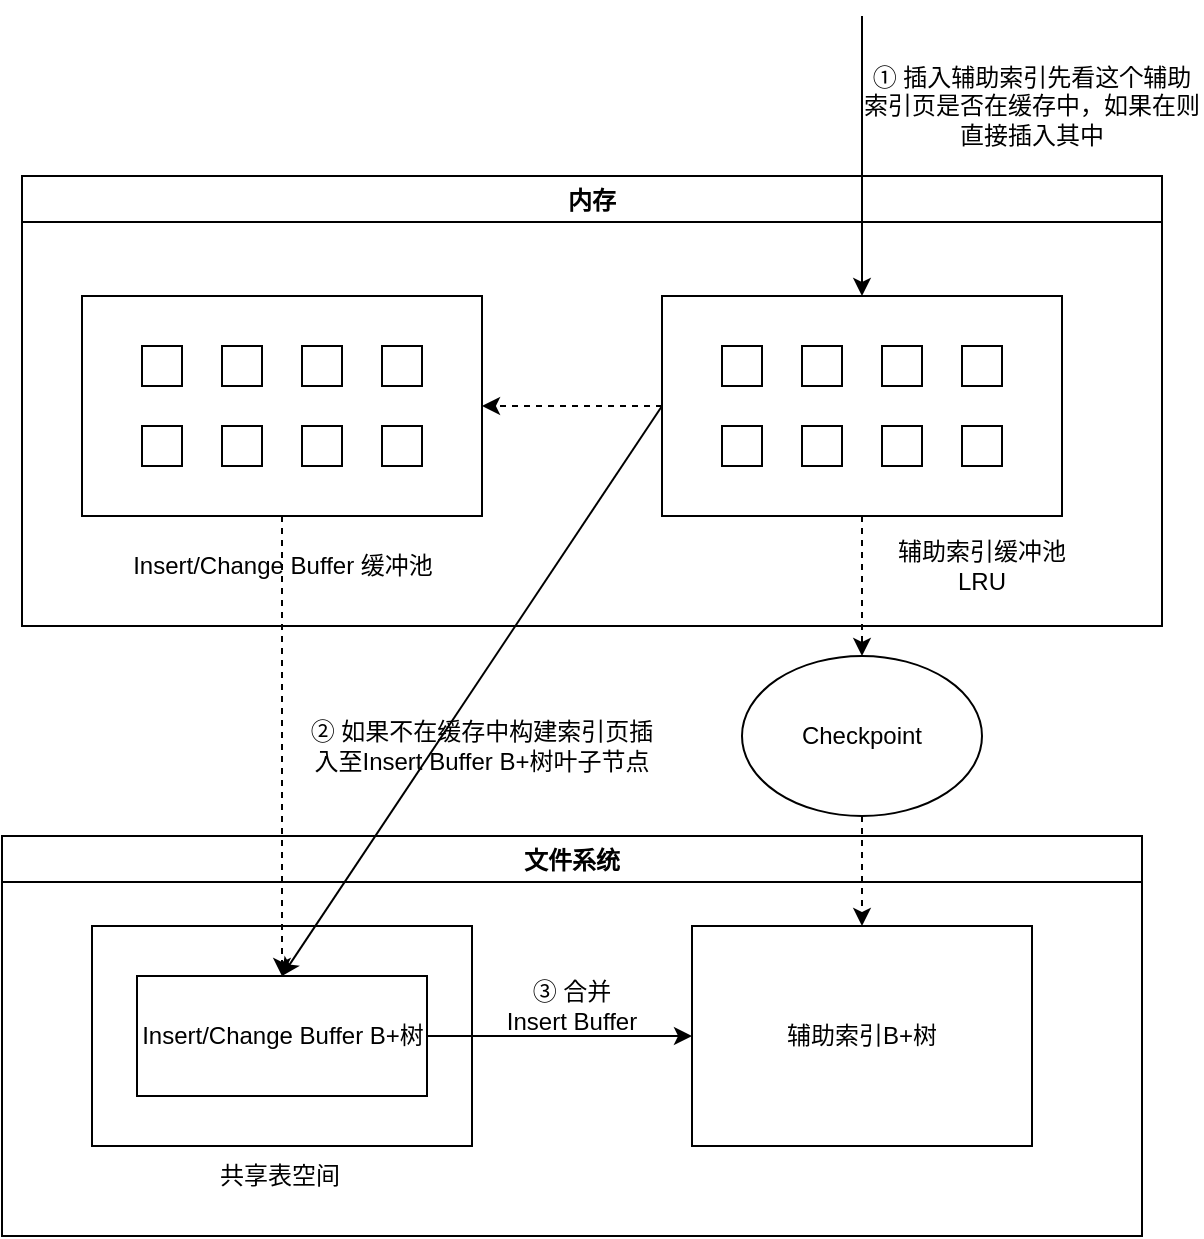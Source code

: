 <mxfile version="17.4.2" type="device"><diagram id="LWLw6FO6PX1gDLJ2Yt7D" name="第 1 页"><mxGraphModel dx="1237" dy="606" grid="1" gridSize="10" guides="1" tooltips="1" connect="1" arrows="1" fold="1" page="1" pageScale="1" pageWidth="827" pageHeight="1169" math="0" shadow="0"><root><mxCell id="0"/><mxCell id="1" parent="0"/><mxCell id="F_TxJvBy7QH9y1gfw4lw-2" value="内存" style="swimlane;" vertex="1" parent="1"><mxGeometry x="200" y="160" width="570" height="225" as="geometry"/></mxCell><mxCell id="F_TxJvBy7QH9y1gfw4lw-3" value="" style="rounded=0;whiteSpace=wrap;html=1;" vertex="1" parent="F_TxJvBy7QH9y1gfw4lw-2"><mxGeometry x="30" y="60" width="200" height="110" as="geometry"/></mxCell><mxCell id="F_TxJvBy7QH9y1gfw4lw-4" value="Insert/Change Buffer 缓冲池" style="text;html=1;strokeColor=none;fillColor=none;align=center;verticalAlign=middle;whiteSpace=wrap;rounded=0;" vertex="1" parent="F_TxJvBy7QH9y1gfw4lw-2"><mxGeometry x="52.5" y="180" width="155" height="30" as="geometry"/></mxCell><mxCell id="F_TxJvBy7QH9y1gfw4lw-41" style="edgeStyle=orthogonalEdgeStyle;rounded=0;orthogonalLoop=1;jettySize=auto;html=1;exitX=0;exitY=0.5;exitDx=0;exitDy=0;entryX=1;entryY=0.5;entryDx=0;entryDy=0;dashed=1;" edge="1" parent="F_TxJvBy7QH9y1gfw4lw-2" source="F_TxJvBy7QH9y1gfw4lw-5" target="F_TxJvBy7QH9y1gfw4lw-3"><mxGeometry relative="1" as="geometry"/></mxCell><mxCell id="F_TxJvBy7QH9y1gfw4lw-5" value="" style="rounded=0;whiteSpace=wrap;html=1;" vertex="1" parent="F_TxJvBy7QH9y1gfw4lw-2"><mxGeometry x="320" y="60" width="200" height="110" as="geometry"/></mxCell><mxCell id="F_TxJvBy7QH9y1gfw4lw-6" value="辅助索引缓冲池&lt;br&gt;LRU" style="text;html=1;strokeColor=none;fillColor=none;align=center;verticalAlign=middle;whiteSpace=wrap;rounded=0;" vertex="1" parent="F_TxJvBy7QH9y1gfw4lw-2"><mxGeometry x="431.25" y="180" width="97.5" height="30" as="geometry"/></mxCell><mxCell id="F_TxJvBy7QH9y1gfw4lw-20" value="" style="rounded=0;whiteSpace=wrap;html=1;" vertex="1" parent="F_TxJvBy7QH9y1gfw4lw-2"><mxGeometry x="60" y="85" width="20" height="20" as="geometry"/></mxCell><mxCell id="F_TxJvBy7QH9y1gfw4lw-21" value="" style="rounded=0;whiteSpace=wrap;html=1;" vertex="1" parent="F_TxJvBy7QH9y1gfw4lw-2"><mxGeometry x="60" y="125" width="20" height="20" as="geometry"/></mxCell><mxCell id="F_TxJvBy7QH9y1gfw4lw-22" value="" style="rounded=0;whiteSpace=wrap;html=1;" vertex="1" parent="F_TxJvBy7QH9y1gfw4lw-2"><mxGeometry x="100" y="85" width="20" height="20" as="geometry"/></mxCell><mxCell id="F_TxJvBy7QH9y1gfw4lw-23" value="" style="rounded=0;whiteSpace=wrap;html=1;" vertex="1" parent="F_TxJvBy7QH9y1gfw4lw-2"><mxGeometry x="100" y="125" width="20" height="20" as="geometry"/></mxCell><mxCell id="F_TxJvBy7QH9y1gfw4lw-24" value="" style="rounded=0;whiteSpace=wrap;html=1;" vertex="1" parent="F_TxJvBy7QH9y1gfw4lw-2"><mxGeometry x="140" y="85" width="20" height="20" as="geometry"/></mxCell><mxCell id="F_TxJvBy7QH9y1gfw4lw-25" value="" style="rounded=0;whiteSpace=wrap;html=1;" vertex="1" parent="F_TxJvBy7QH9y1gfw4lw-2"><mxGeometry x="180" y="125" width="20" height="20" as="geometry"/></mxCell><mxCell id="F_TxJvBy7QH9y1gfw4lw-26" value="" style="rounded=0;whiteSpace=wrap;html=1;" vertex="1" parent="F_TxJvBy7QH9y1gfw4lw-2"><mxGeometry x="140" y="125" width="20" height="20" as="geometry"/></mxCell><mxCell id="F_TxJvBy7QH9y1gfw4lw-27" value="" style="rounded=0;whiteSpace=wrap;html=1;" vertex="1" parent="F_TxJvBy7QH9y1gfw4lw-2"><mxGeometry x="180" y="85" width="20" height="20" as="geometry"/></mxCell><mxCell id="F_TxJvBy7QH9y1gfw4lw-15" value="" style="rounded=0;whiteSpace=wrap;html=1;" vertex="1" parent="F_TxJvBy7QH9y1gfw4lw-2"><mxGeometry x="350" y="85" width="20" height="20" as="geometry"/></mxCell><mxCell id="F_TxJvBy7QH9y1gfw4lw-16" value="" style="rounded=0;whiteSpace=wrap;html=1;" vertex="1" parent="F_TxJvBy7QH9y1gfw4lw-2"><mxGeometry x="350" y="125" width="20" height="20" as="geometry"/></mxCell><mxCell id="F_TxJvBy7QH9y1gfw4lw-18" value="" style="rounded=0;whiteSpace=wrap;html=1;" vertex="1" parent="F_TxJvBy7QH9y1gfw4lw-2"><mxGeometry x="390" y="125" width="20" height="20" as="geometry"/></mxCell><mxCell id="F_TxJvBy7QH9y1gfw4lw-17" value="" style="rounded=0;whiteSpace=wrap;html=1;" vertex="1" parent="F_TxJvBy7QH9y1gfw4lw-2"><mxGeometry x="390" y="85" width="20" height="20" as="geometry"/></mxCell><mxCell id="F_TxJvBy7QH9y1gfw4lw-19" value="" style="rounded=0;whiteSpace=wrap;html=1;" vertex="1" parent="F_TxJvBy7QH9y1gfw4lw-2"><mxGeometry x="430" y="85" width="20" height="20" as="geometry"/></mxCell><mxCell id="F_TxJvBy7QH9y1gfw4lw-13" value="" style="rounded=0;whiteSpace=wrap;html=1;" vertex="1" parent="F_TxJvBy7QH9y1gfw4lw-2"><mxGeometry x="430" y="125" width="20" height="20" as="geometry"/></mxCell><mxCell id="F_TxJvBy7QH9y1gfw4lw-10" value="" style="rounded=0;whiteSpace=wrap;html=1;" vertex="1" parent="F_TxJvBy7QH9y1gfw4lw-2"><mxGeometry x="470" y="85" width="20" height="20" as="geometry"/></mxCell><mxCell id="F_TxJvBy7QH9y1gfw4lw-14" value="" style="rounded=0;whiteSpace=wrap;html=1;" vertex="1" parent="F_TxJvBy7QH9y1gfw4lw-2"><mxGeometry x="470" y="125" width="20" height="20" as="geometry"/></mxCell><mxCell id="F_TxJvBy7QH9y1gfw4lw-28" value="文件系统" style="swimlane;" vertex="1" parent="1"><mxGeometry x="190" y="490" width="570" height="200" as="geometry"/></mxCell><mxCell id="F_TxJvBy7QH9y1gfw4lw-29" value="" style="rounded=0;whiteSpace=wrap;html=1;" vertex="1" parent="F_TxJvBy7QH9y1gfw4lw-28"><mxGeometry x="45" y="45" width="190" height="110" as="geometry"/></mxCell><mxCell id="F_TxJvBy7QH9y1gfw4lw-30" value="共享表空间" style="text;html=1;strokeColor=none;fillColor=none;align=center;verticalAlign=middle;whiteSpace=wrap;rounded=0;" vertex="1" parent="F_TxJvBy7QH9y1gfw4lw-28"><mxGeometry x="89" y="155" width="100" height="30" as="geometry"/></mxCell><mxCell id="F_TxJvBy7QH9y1gfw4lw-43" style="edgeStyle=orthogonalEdgeStyle;rounded=0;orthogonalLoop=1;jettySize=auto;html=1;exitX=1;exitY=0.5;exitDx=0;exitDy=0;entryX=0;entryY=0.5;entryDx=0;entryDy=0;" edge="1" parent="F_TxJvBy7QH9y1gfw4lw-28" source="F_TxJvBy7QH9y1gfw4lw-31" target="F_TxJvBy7QH9y1gfw4lw-32"><mxGeometry relative="1" as="geometry"/></mxCell><mxCell id="F_TxJvBy7QH9y1gfw4lw-31" value="Insert/Change Buffer B+树" style="rounded=0;whiteSpace=wrap;html=1;" vertex="1" parent="F_TxJvBy7QH9y1gfw4lw-28"><mxGeometry x="67.5" y="70" width="145" height="60" as="geometry"/></mxCell><mxCell id="F_TxJvBy7QH9y1gfw4lw-32" value="辅助索引B+树" style="rounded=0;whiteSpace=wrap;html=1;" vertex="1" parent="F_TxJvBy7QH9y1gfw4lw-28"><mxGeometry x="345" y="45" width="170" height="110" as="geometry"/></mxCell><mxCell id="F_TxJvBy7QH9y1gfw4lw-45" value="③ 合并Insert Buffer" style="text;html=1;strokeColor=none;fillColor=none;align=center;verticalAlign=middle;whiteSpace=wrap;rounded=0;" vertex="1" parent="F_TxJvBy7QH9y1gfw4lw-28"><mxGeometry x="251.25" y="70" width="67.5" height="30" as="geometry"/></mxCell><mxCell id="F_TxJvBy7QH9y1gfw4lw-35" value="" style="endArrow=classic;html=1;rounded=0;" edge="1" parent="1"><mxGeometry width="50" height="50" relative="1" as="geometry"><mxPoint x="620" y="80" as="sourcePoint"/><mxPoint x="620" y="220" as="targetPoint"/></mxGeometry></mxCell><mxCell id="F_TxJvBy7QH9y1gfw4lw-36" value="① 插入辅助索引先看这个辅助索引页是否在缓存中，如果在则直接插入其中" style="text;html=1;strokeColor=none;fillColor=none;align=center;verticalAlign=middle;whiteSpace=wrap;rounded=0;" vertex="1" parent="1"><mxGeometry x="620" y="100" width="170" height="50" as="geometry"/></mxCell><mxCell id="F_TxJvBy7QH9y1gfw4lw-38" value="" style="endArrow=classic;html=1;rounded=0;exitX=0;exitY=0.5;exitDx=0;exitDy=0;entryX=0.5;entryY=0;entryDx=0;entryDy=0;" edge="1" parent="1" source="F_TxJvBy7QH9y1gfw4lw-5" target="F_TxJvBy7QH9y1gfw4lw-31"><mxGeometry width="50" height="50" relative="1" as="geometry"><mxPoint x="530" y="350" as="sourcePoint"/><mxPoint x="580" y="300" as="targetPoint"/></mxGeometry></mxCell><mxCell id="F_TxJvBy7QH9y1gfw4lw-42" style="edgeStyle=orthogonalEdgeStyle;rounded=0;orthogonalLoop=1;jettySize=auto;html=1;exitX=0.5;exitY=1;exitDx=0;exitDy=0;entryX=0.5;entryY=0;entryDx=0;entryDy=0;dashed=1;" edge="1" parent="1" source="F_TxJvBy7QH9y1gfw4lw-3" target="F_TxJvBy7QH9y1gfw4lw-31"><mxGeometry relative="1" as="geometry"/></mxCell><mxCell id="F_TxJvBy7QH9y1gfw4lw-44" value="② 如果不在缓存中构建索引页插入至Insert Buffer B+树叶子节点" style="text;html=1;strokeColor=none;fillColor=none;align=center;verticalAlign=middle;whiteSpace=wrap;rounded=0;" vertex="1" parent="1"><mxGeometry x="340" y="430" width="180" height="30" as="geometry"/></mxCell><mxCell id="F_TxJvBy7QH9y1gfw4lw-48" style="edgeStyle=orthogonalEdgeStyle;rounded=0;orthogonalLoop=1;jettySize=auto;html=1;exitX=0.5;exitY=1;exitDx=0;exitDy=0;dashed=1;" edge="1" parent="1" source="F_TxJvBy7QH9y1gfw4lw-46" target="F_TxJvBy7QH9y1gfw4lw-32"><mxGeometry relative="1" as="geometry"/></mxCell><mxCell id="F_TxJvBy7QH9y1gfw4lw-46" value="Checkpoint" style="ellipse;whiteSpace=wrap;html=1;" vertex="1" parent="1"><mxGeometry x="560" y="400" width="120" height="80" as="geometry"/></mxCell><mxCell id="F_TxJvBy7QH9y1gfw4lw-47" style="edgeStyle=orthogonalEdgeStyle;rounded=0;orthogonalLoop=1;jettySize=auto;html=1;exitX=0.5;exitY=1;exitDx=0;exitDy=0;dashed=1;" edge="1" parent="1" source="F_TxJvBy7QH9y1gfw4lw-5" target="F_TxJvBy7QH9y1gfw4lw-46"><mxGeometry relative="1" as="geometry"/></mxCell></root></mxGraphModel></diagram></mxfile>